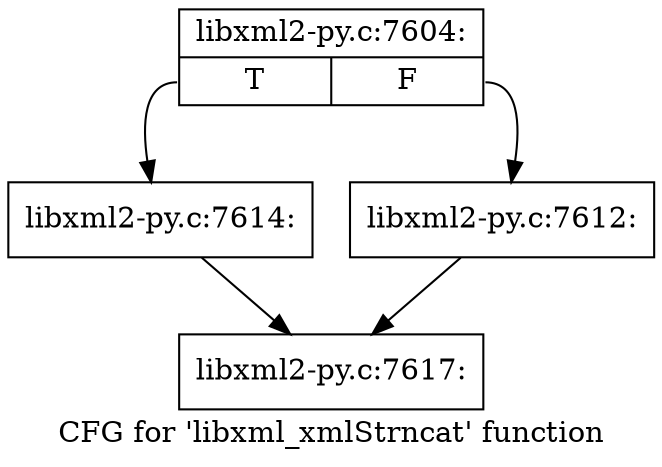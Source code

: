 digraph "CFG for 'libxml_xmlStrncat' function" {
	label="CFG for 'libxml_xmlStrncat' function";

	Node0x434e2d0 [shape=record,label="{libxml2-py.c:7604:|{<s0>T|<s1>F}}"];
	Node0x434e2d0:s0 -> Node0x43502d0;
	Node0x434e2d0:s1 -> Node0x4350280;
	Node0x4350280 [shape=record,label="{libxml2-py.c:7612:}"];
	Node0x4350280 -> Node0x434e930;
	Node0x43502d0 [shape=record,label="{libxml2-py.c:7614:}"];
	Node0x43502d0 -> Node0x434e930;
	Node0x434e930 [shape=record,label="{libxml2-py.c:7617:}"];
}
